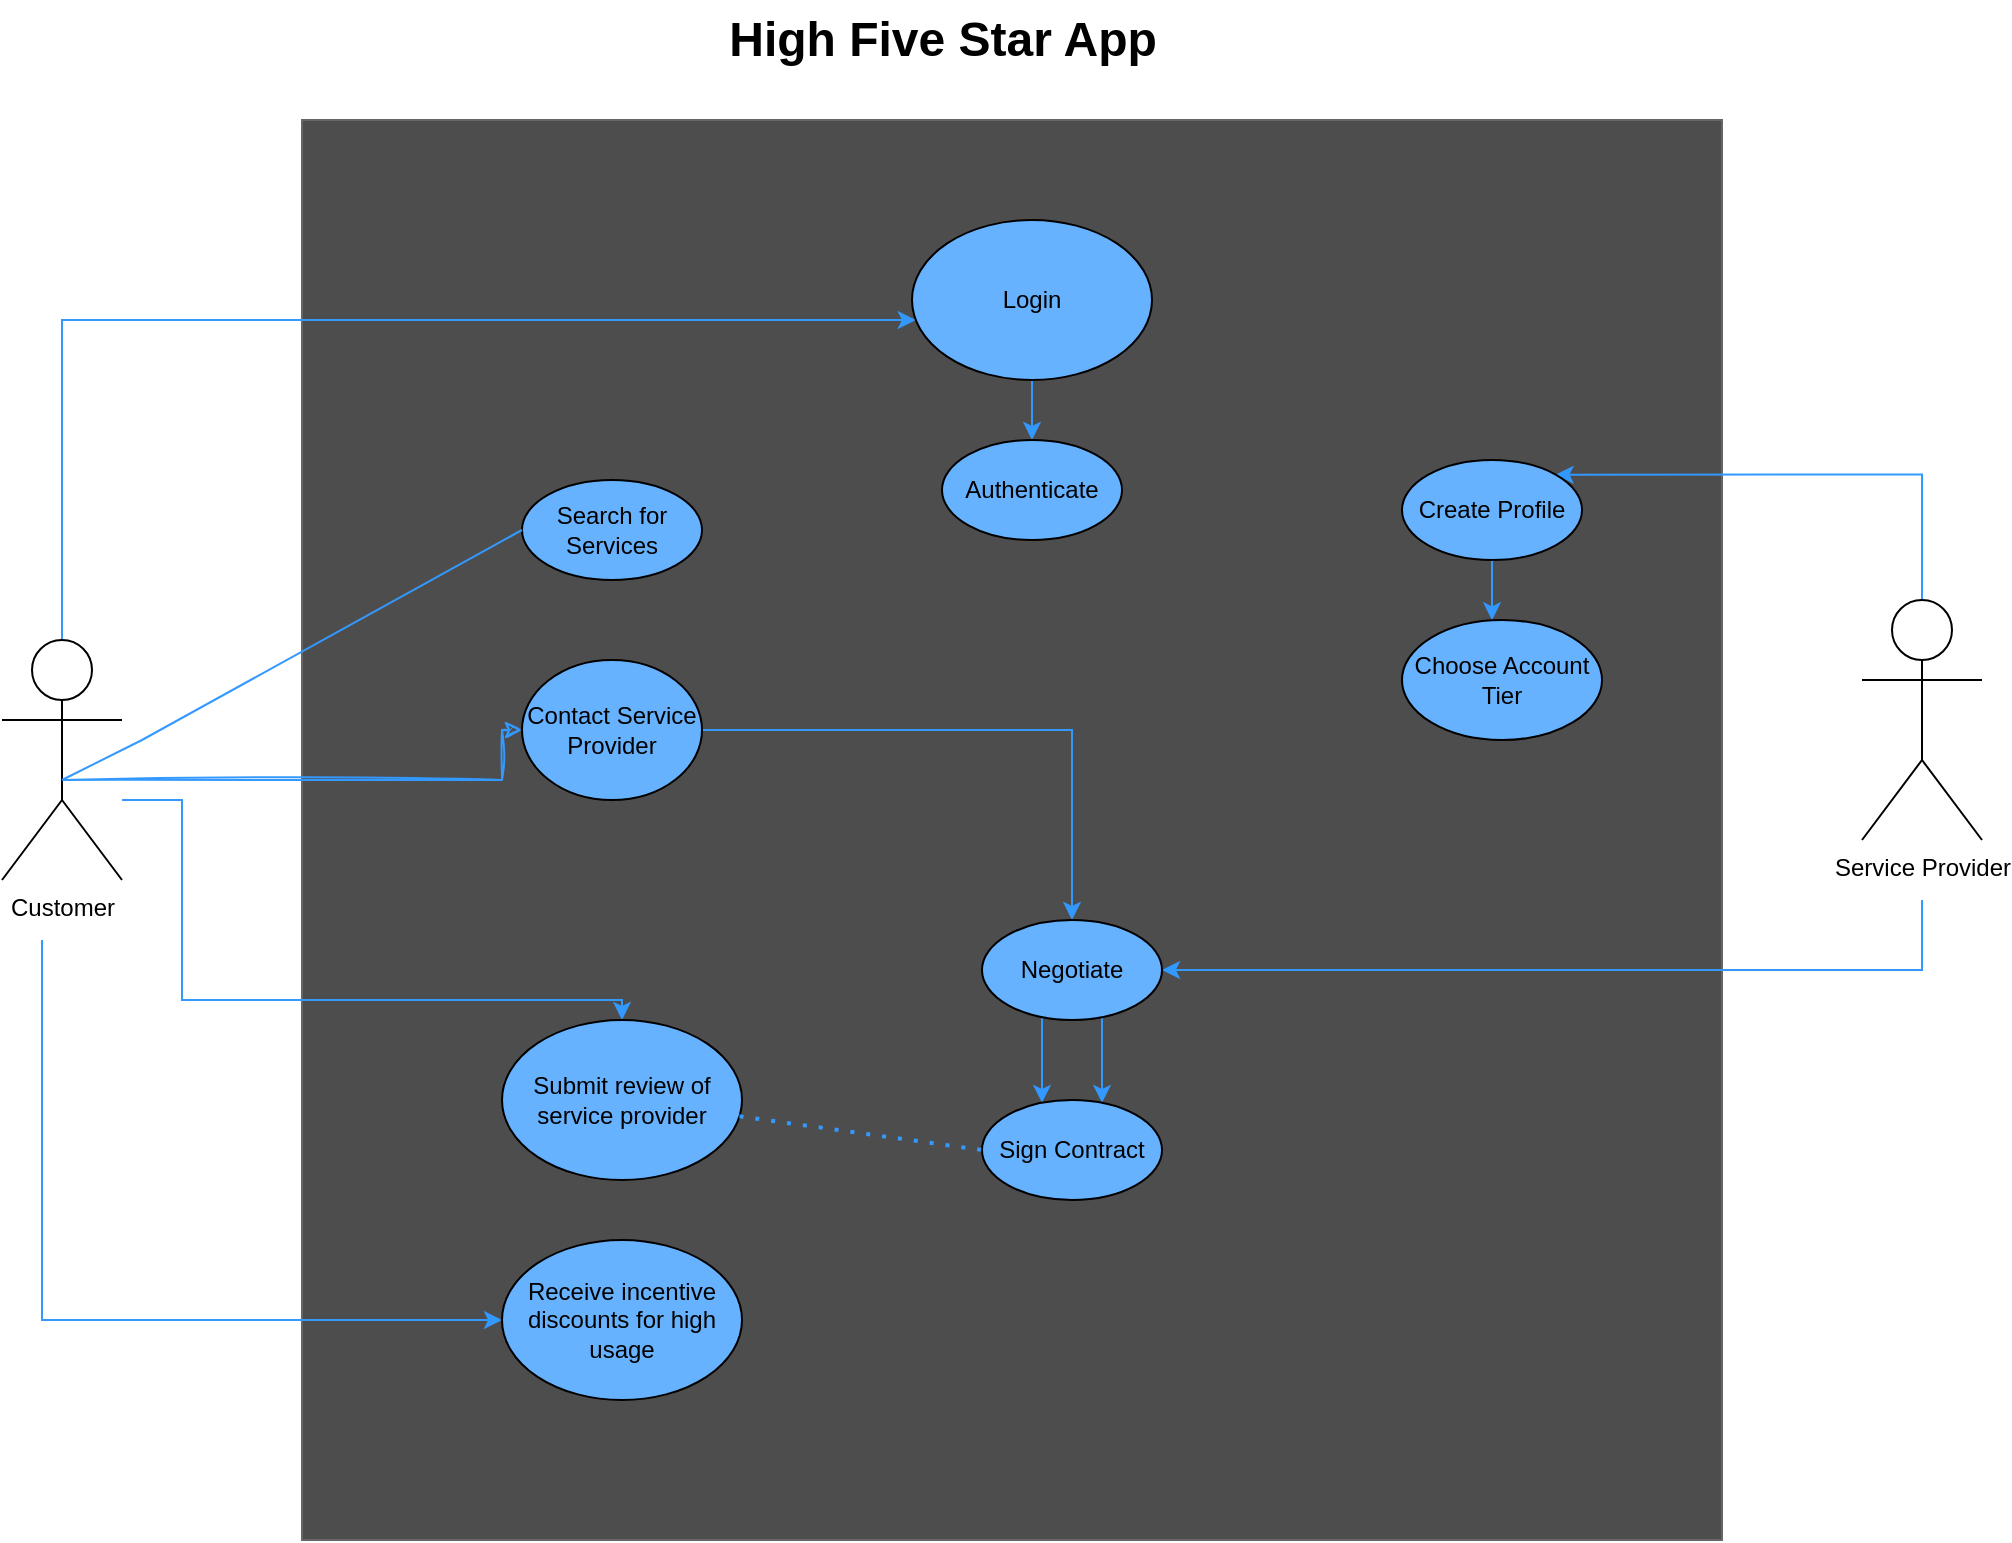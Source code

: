 <mxfile version="16.1.2" type="device"><diagram name="Page-1" id="9f46799a-70d6-7492-0946-bef42562c5a5"><mxGraphModel dx="1102" dy="865" grid="1" gridSize="10" guides="1" tooltips="1" connect="1" arrows="1" fold="1" page="1" pageScale="1" pageWidth="1100" pageHeight="850" background="none" math="0" shadow="0"><root><mxCell id="0"/><mxCell id="1" parent="0"/><mxCell id="ugMZ8tAmapSa5t5XAWcm-1" value="" style="whiteSpace=wrap;html=1;aspect=fixed;fillColor=#4D4D4D;strokeColor=#666666;fontColor=#333333;" parent="1" vertex="1"><mxGeometry x="220" y="90" width="710" height="710" as="geometry"/></mxCell><mxCell id="ugMZ8tAmapSa5t5XAWcm-19" style="edgeStyle=orthogonalEdgeStyle;rounded=0;orthogonalLoop=1;jettySize=auto;html=1;entryX=0;entryY=0.5;entryDx=0;entryDy=0;sketch=1;strokeColor=#3399FF;" parent="1" target="ugMZ8tAmapSa5t5XAWcm-8" edge="1"><mxGeometry relative="1" as="geometry"><mxPoint x="100" y="420" as="sourcePoint"/><Array as="points"><mxPoint x="320" y="420"/><mxPoint x="320" y="395"/></Array></mxGeometry></mxCell><mxCell id="ugMZ8tAmapSa5t5XAWcm-20" style="edgeStyle=orthogonalEdgeStyle;rounded=0;orthogonalLoop=1;jettySize=auto;html=1;strokeColor=#3399FF;" parent="1" source="ugMZ8tAmapSa5t5XAWcm-2" target="ugMZ8tAmapSa5t5XAWcm-13" edge="1"><mxGeometry relative="1" as="geometry"><Array as="points"><mxPoint x="160" y="430"/><mxPoint x="160" y="530"/><mxPoint x="380" y="530"/></Array></mxGeometry></mxCell><mxCell id="ugMZ8tAmapSa5t5XAWcm-21" style="edgeStyle=orthogonalEdgeStyle;rounded=0;orthogonalLoop=1;jettySize=auto;html=1;strokeColor=#3399FF;" parent="1" target="ugMZ8tAmapSa5t5XAWcm-14" edge="1"><mxGeometry relative="1" as="geometry"><mxPoint x="90" y="500" as="sourcePoint"/><Array as="points"><mxPoint x="90" y="690"/></Array></mxGeometry></mxCell><mxCell id="ugMZ8tAmapSa5t5XAWcm-24" style="edgeStyle=orthogonalEdgeStyle;rounded=0;orthogonalLoop=1;jettySize=auto;html=1;strokeColor=#3399FF;" parent="1" source="ugMZ8tAmapSa5t5XAWcm-2" target="ugMZ8tAmapSa5t5XAWcm-5" edge="1"><mxGeometry relative="1" as="geometry"><Array as="points"><mxPoint x="100" y="190"/></Array></mxGeometry></mxCell><mxCell id="ugMZ8tAmapSa5t5XAWcm-2" value="Customer" style="shape=umlActor;verticalLabelPosition=bottom;verticalAlign=top;html=1;outlineConnect=0;" parent="1" vertex="1"><mxGeometry x="70" y="350" width="60" height="120" as="geometry"/></mxCell><mxCell id="ugMZ8tAmapSa5t5XAWcm-28" style="edgeStyle=orthogonalEdgeStyle;rounded=0;orthogonalLoop=1;jettySize=auto;html=1;entryX=1;entryY=0;entryDx=0;entryDy=0;strokeColor=#3399FF;" parent="1" source="ugMZ8tAmapSa5t5XAWcm-3" target="ugMZ8tAmapSa5t5XAWcm-11" edge="1"><mxGeometry relative="1" as="geometry"><Array as="points"><mxPoint x="1030" y="267"/></Array></mxGeometry></mxCell><mxCell id="ugMZ8tAmapSa5t5XAWcm-30" style="edgeStyle=orthogonalEdgeStyle;rounded=0;orthogonalLoop=1;jettySize=auto;html=1;entryX=1;entryY=0.5;entryDx=0;entryDy=0;strokeColor=#3399FF;" parent="1" target="ugMZ8tAmapSa5t5XAWcm-9" edge="1"><mxGeometry relative="1" as="geometry"><mxPoint x="1030" y="480" as="sourcePoint"/><Array as="points"><mxPoint x="1030" y="515"/></Array></mxGeometry></mxCell><mxCell id="ugMZ8tAmapSa5t5XAWcm-3" value="Service Provider" style="shape=umlActor;verticalLabelPosition=bottom;verticalAlign=top;html=1;outlineConnect=0;" parent="1" vertex="1"><mxGeometry x="1000" y="330" width="60" height="120" as="geometry"/></mxCell><mxCell id="ugMZ8tAmapSa5t5XAWcm-4" value="High Five Star App" style="text;strokeColor=none;fillColor=none;html=1;fontSize=24;fontStyle=1;verticalAlign=middle;align=center;" parent="1" vertex="1"><mxGeometry x="490" y="30" width="100" height="40" as="geometry"/></mxCell><mxCell id="ugMZ8tAmapSa5t5XAWcm-25" value="" style="edgeStyle=orthogonalEdgeStyle;rounded=0;orthogonalLoop=1;jettySize=auto;html=1;strokeColor=#3399FF;" parent="1" source="ugMZ8tAmapSa5t5XAWcm-5" target="ugMZ8tAmapSa5t5XAWcm-6" edge="1"><mxGeometry relative="1" as="geometry"/></mxCell><mxCell id="ugMZ8tAmapSa5t5XAWcm-5" value="Login" style="ellipse;whiteSpace=wrap;html=1;fillColor=#66B2FF;" parent="1" vertex="1"><mxGeometry x="525" y="140" width="120" height="80" as="geometry"/></mxCell><mxCell id="ugMZ8tAmapSa5t5XAWcm-6" value="Authenticate" style="ellipse;whiteSpace=wrap;html=1;fillColor=#66B2FF;" parent="1" vertex="1"><mxGeometry x="540" y="250" width="90" height="50" as="geometry"/></mxCell><mxCell id="ugMZ8tAmapSa5t5XAWcm-7" value="Search for Services&lt;span style=&quot;color: rgba(0 , 0 , 0 , 0) ; font-family: monospace ; font-size: 0px&quot;&gt;%3CmxGraphModel%3E%3Croot%3E%3CmxCell%20id%3D%220%22%2F%3E%3CmxCell%20id%3D%221%22%20parent%3D%220%22%2F%3E%3CmxCell%20id%3D%222%22%20value%3D%22Authenticate%22%20style%3D%22ellipse%3BwhiteSpace%3Dwrap%3Bhtml%3D1%3B%22%20vertex%3D%221%22%20parent%3D%221%22%3E%3CmxGeometry%20x%3D%22525%22%20y%3D%22260%22%20width%3D%2290%22%20height%3D%2250%22%20as%3D%22geometry%22%2F%3E%3C%2FmxCell%3E%3C%2Froot%3E%3C%2FmxGraphModel%3E&lt;/span&gt;" style="ellipse;whiteSpace=wrap;html=1;fillColor=#66B2FF;" parent="1" vertex="1"><mxGeometry x="330" y="270" width="90" height="50" as="geometry"/></mxCell><mxCell id="ugMZ8tAmapSa5t5XAWcm-26" style="edgeStyle=orthogonalEdgeStyle;rounded=0;orthogonalLoop=1;jettySize=auto;html=1;strokeColor=#3399FF;" parent="1" source="ugMZ8tAmapSa5t5XAWcm-8" target="ugMZ8tAmapSa5t5XAWcm-9" edge="1"><mxGeometry relative="1" as="geometry"/></mxCell><mxCell id="ugMZ8tAmapSa5t5XAWcm-8" value="Contact Service Provider" style="ellipse;whiteSpace=wrap;html=1;fillColor=#66B2FF;" parent="1" vertex="1"><mxGeometry x="330" y="360" width="90" height="70" as="geometry"/></mxCell><mxCell id="ugMZ8tAmapSa5t5XAWcm-27" value="" style="edgeStyle=orthogonalEdgeStyle;rounded=0;orthogonalLoop=1;jettySize=auto;html=1;strokeColor=#3399FF;" parent="1" source="ugMZ8tAmapSa5t5XAWcm-9" target="ugMZ8tAmapSa5t5XAWcm-10" edge="1"><mxGeometry relative="1" as="geometry"><Array as="points"><mxPoint x="590" y="560"/><mxPoint x="590" y="560"/></Array></mxGeometry></mxCell><mxCell id="ugMZ8tAmapSa5t5XAWcm-31" style="edgeStyle=orthogonalEdgeStyle;rounded=0;orthogonalLoop=1;jettySize=auto;html=1;strokeColor=#3399FF;" parent="1" source="ugMZ8tAmapSa5t5XAWcm-9" target="ugMZ8tAmapSa5t5XAWcm-10" edge="1"><mxGeometry relative="1" as="geometry"><Array as="points"><mxPoint x="620" y="560"/><mxPoint x="620" y="560"/></Array></mxGeometry></mxCell><mxCell id="ugMZ8tAmapSa5t5XAWcm-9" value="Negotiate" style="ellipse;whiteSpace=wrap;html=1;fillColor=#66B2FF;" parent="1" vertex="1"><mxGeometry x="560" y="490" width="90" height="50" as="geometry"/></mxCell><mxCell id="ugMZ8tAmapSa5t5XAWcm-10" value="Sign Contract" style="ellipse;whiteSpace=wrap;html=1;fillColor=#66B2FF;" parent="1" vertex="1"><mxGeometry x="560" y="580" width="90" height="50" as="geometry"/></mxCell><mxCell id="ugMZ8tAmapSa5t5XAWcm-29" value="" style="edgeStyle=orthogonalEdgeStyle;rounded=0;orthogonalLoop=1;jettySize=auto;html=1;strokeColor=#3399FF;" parent="1" source="ugMZ8tAmapSa5t5XAWcm-11" target="ugMZ8tAmapSa5t5XAWcm-12" edge="1"><mxGeometry relative="1" as="geometry"><Array as="points"><mxPoint x="815" y="340"/><mxPoint x="815" y="340"/></Array></mxGeometry></mxCell><mxCell id="ugMZ8tAmapSa5t5XAWcm-11" value="Create Profile" style="ellipse;whiteSpace=wrap;html=1;fillColor=#66B2FF;" parent="1" vertex="1"><mxGeometry x="770" y="260" width="90" height="50" as="geometry"/></mxCell><mxCell id="ugMZ8tAmapSa5t5XAWcm-12" value="Choose Account Tier" style="ellipse;whiteSpace=wrap;html=1;fillColor=#66B2FF;" parent="1" vertex="1"><mxGeometry x="770" y="340" width="100" height="60" as="geometry"/></mxCell><mxCell id="ugMZ8tAmapSa5t5XAWcm-13" value="Submit review of service provider" style="ellipse;whiteSpace=wrap;html=1;fillColor=#66B2FF;" parent="1" vertex="1"><mxGeometry x="320" y="540" width="120" height="80" as="geometry"/></mxCell><mxCell id="ugMZ8tAmapSa5t5XAWcm-14" value="Receive incentive discounts for high usage" style="ellipse;whiteSpace=wrap;html=1;fillColor=#66B2FF;" parent="1" vertex="1"><mxGeometry x="320" y="650" width="120" height="80" as="geometry"/></mxCell><mxCell id="ugMZ8tAmapSa5t5XAWcm-15" value="" style="endArrow=none;html=1;rounded=0;entryX=0;entryY=0.5;entryDx=0;entryDy=0;strokeColor=#3399FF;" parent="1" target="ugMZ8tAmapSa5t5XAWcm-7" edge="1"><mxGeometry width="50" height="50" relative="1" as="geometry"><mxPoint x="100" y="420" as="sourcePoint"/><mxPoint x="150" y="370" as="targetPoint"/><Array as="points"><mxPoint x="140" y="400"/></Array></mxGeometry></mxCell><mxCell id="ugMZ8tAmapSa5t5XAWcm-36" value="" style="endArrow=none;dashed=1;html=1;dashPattern=1 3;strokeWidth=2;rounded=0;entryX=0;entryY=0.5;entryDx=0;entryDy=0;strokeColor=#3399FF;" parent="1" source="ugMZ8tAmapSa5t5XAWcm-13" target="ugMZ8tAmapSa5t5XAWcm-10" edge="1"><mxGeometry width="50" height="50" relative="1" as="geometry"><mxPoint x="550" y="430" as="sourcePoint"/><mxPoint x="600" y="380" as="targetPoint"/></mxGeometry></mxCell></root></mxGraphModel></diagram></mxfile>